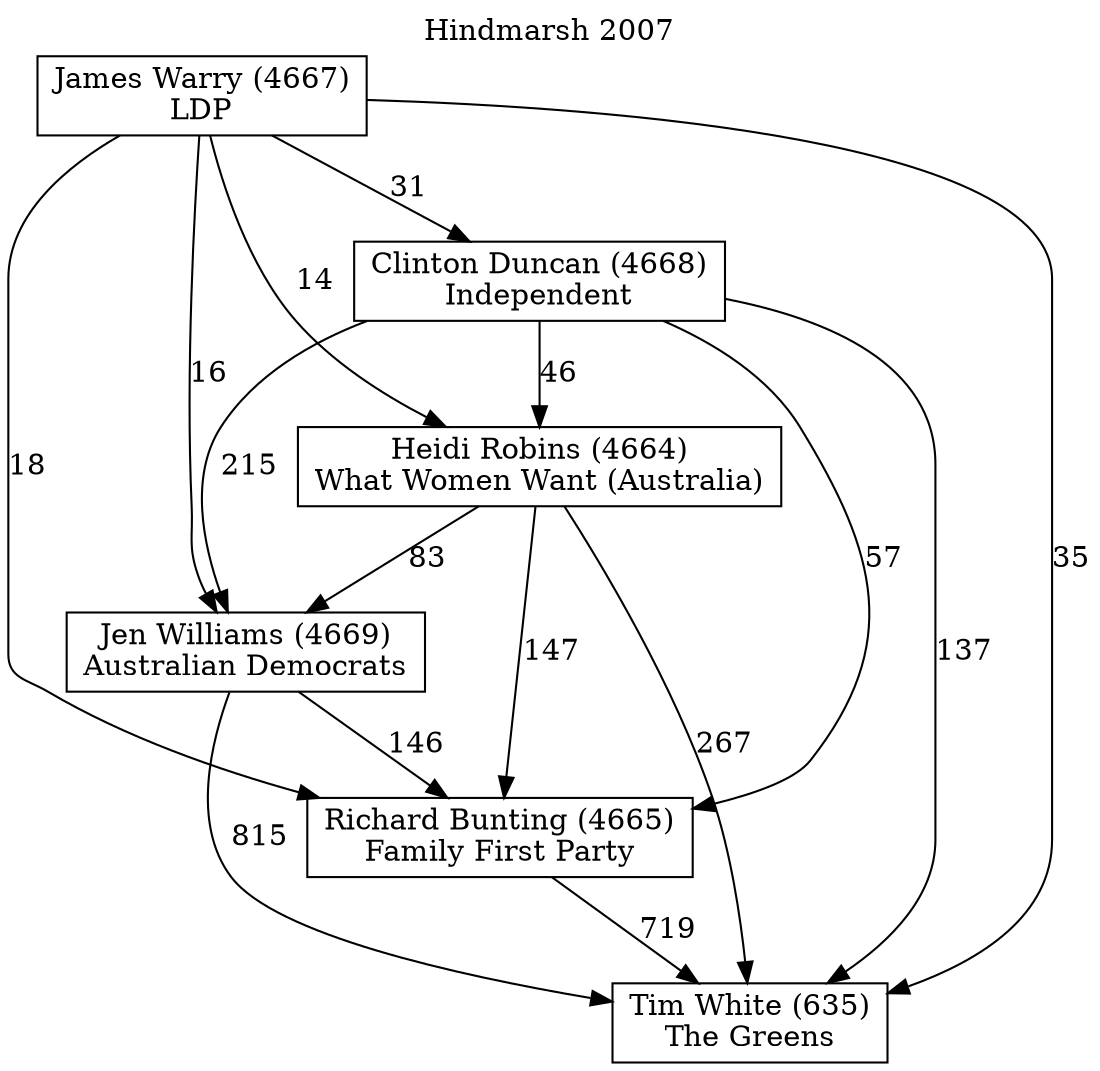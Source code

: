 // House preference flow
digraph "Tim White (635)_Hindmarsh_2007" {
	graph [label="Hindmarsh 2007" labelloc=t mclimit=10]
	node [shape=box]
	"Clinton Duncan (4668)" [label="Clinton Duncan (4668)
Independent"]
	"Heidi Robins (4664)" [label="Heidi Robins (4664)
What Women Want (Australia)"]
	"James Warry (4667)" [label="James Warry (4667)
LDP"]
	"Jen Williams (4669)" [label="Jen Williams (4669)
Australian Democrats"]
	"Richard Bunting (4665)" [label="Richard Bunting (4665)
Family First Party"]
	"Tim White (635)" [label="Tim White (635)
The Greens"]
	"Clinton Duncan (4668)" -> "Heidi Robins (4664)" [label=46]
	"Clinton Duncan (4668)" -> "Jen Williams (4669)" [label=215]
	"Clinton Duncan (4668)" -> "Richard Bunting (4665)" [label=57]
	"Clinton Duncan (4668)" -> "Tim White (635)" [label=137]
	"Heidi Robins (4664)" -> "Jen Williams (4669)" [label=83]
	"Heidi Robins (4664)" -> "Richard Bunting (4665)" [label=147]
	"Heidi Robins (4664)" -> "Tim White (635)" [label=267]
	"James Warry (4667)" -> "Clinton Duncan (4668)" [label=31]
	"James Warry (4667)" -> "Heidi Robins (4664)" [label=14]
	"James Warry (4667)" -> "Jen Williams (4669)" [label=16]
	"James Warry (4667)" -> "Richard Bunting (4665)" [label=18]
	"James Warry (4667)" -> "Tim White (635)" [label=35]
	"Jen Williams (4669)" -> "Richard Bunting (4665)" [label=146]
	"Jen Williams (4669)" -> "Tim White (635)" [label=815]
	"Richard Bunting (4665)" -> "Tim White (635)" [label=719]
}
